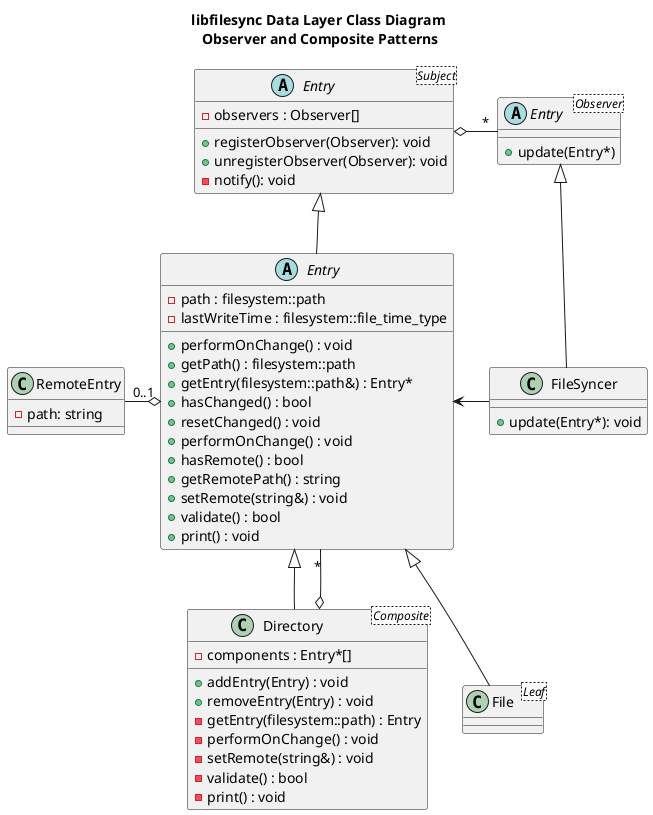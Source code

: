 @startuml libfilesync-data-layer-class

title libfilesync Data Layer Class Diagram \n\
Observer and Composite Patterns

abstract class "Entry<Subject>" as subjectEntry {
    - observers : Observer[]
    + registerObserver(Observer): void
    + unregisterObserver(Observer): void
    - notify(): void 
}
abstract class "Entry<Observer>" as observerEntry {
    + update(Entry*)
}
abstract class "Entry" as entry {
    - path : filesystem::path
    - lastWriteTime : filesystem::file_time_type 
    + performOnChange() : void
    + getPath() : filesystem::path
    + getEntry(filesystem::path&) : Entry* 
    + hasChanged() : bool
    + resetChanged() : void
    + performOnChange() : void
    + hasRemote() : bool
    + getRemotePath() : string
    + setRemote(string&) : void 
    + validate() : bool
    + print() : void
}
class "Directory<Composite>" as directory {
    - components : Entry*[]
    + addEntry(Entry) : void
    + removeEntry(Entry) : void
    - getEntry(filesystem::path) : Entry
    - performOnChange() : void
    - setRemote(string&) : void
    - validate() : bool
    - print() : void
}
class "File<Leaf>" as file {

}
class "FileSyncer" as syncer {
    + update(Entry*): void

}
class "RemoteEntry" as remote {
    - path: string
}

subjectEntry o- "*" observerEntry
subjectEntry <|-- entry
observerEntry <|-- syncer
entry <|-- directory
entry "*" --o directory
entry <|-- file
entry <- syncer
remote "0..1" -o entry
 
@enduml